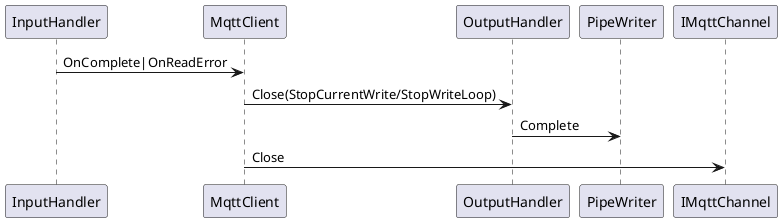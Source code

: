 @startuml OnReadComplete
InputHandler -> MqttClient : OnComplete|OnReadError
MqttClient -> OutputHandler : Close(StopCurrentWrite/StopWriteLoop)
OutputHandler -> PipeWriter : Complete
MqttClient -> IMqttChannel : Close
@enduml
